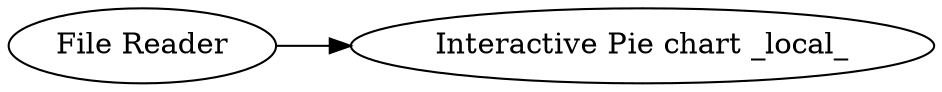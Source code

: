 digraph {
	3 -> 10
	3 [label="File Reader"]
	10 [label="Interactive Pie chart _local_"]
	rankdir=LR
}
